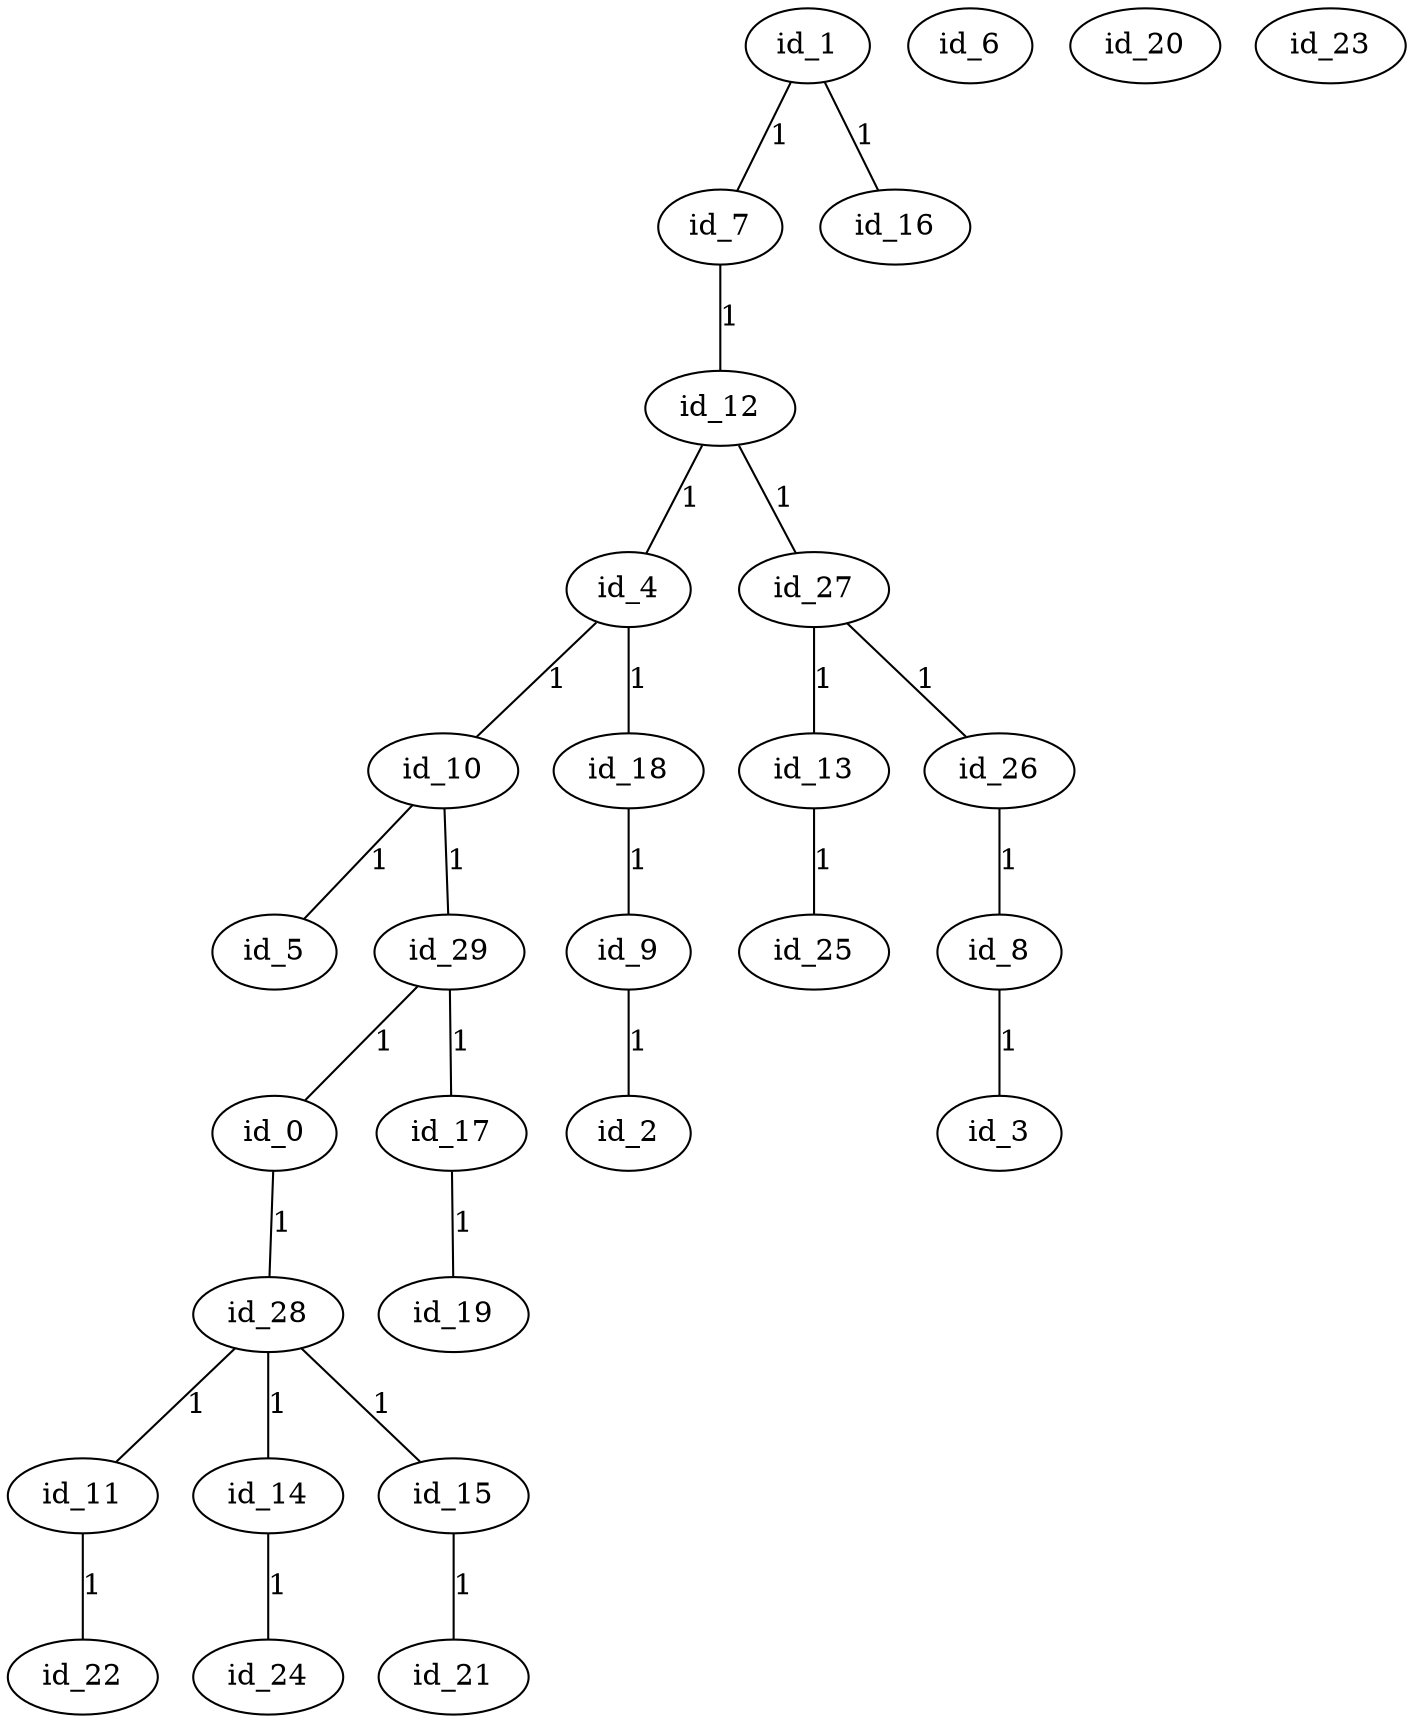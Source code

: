 graph GR{
id_0;
id_1;
id_2;
id_3;
id_4;
id_5;
id_6;
id_7;
id_8;
id_9;
id_10;
id_11;
id_12;
id_13;
id_14;
id_15;
id_16;
id_17;
id_18;
id_19;
id_20;
id_21;
id_22;
id_23;
id_24;
id_25;
id_26;
id_27;
id_28;
id_29;
id_1--id_16[label=1];
id_1--id_7[label=1];
id_7--id_12[label=1];
id_12--id_4[label=1];
id_12--id_27[label=1];
id_4--id_10[label=1];
id_4--id_18[label=1];
id_27--id_26[label=1];
id_27--id_13[label=1];
id_10--id_29[label=1];
id_10--id_5[label=1];
id_18--id_9[label=1];
id_26--id_8[label=1];
id_13--id_25[label=1];
id_29--id_0[label=1];
id_29--id_17[label=1];
id_9--id_2[label=1];
id_8--id_3[label=1];
id_0--id_28[label=1];
id_17--id_19[label=1];
id_28--id_14[label=1];
id_28--id_11[label=1];
id_28--id_15[label=1];
id_14--id_24[label=1];
id_11--id_22[label=1];
id_15--id_21[label=1];
}